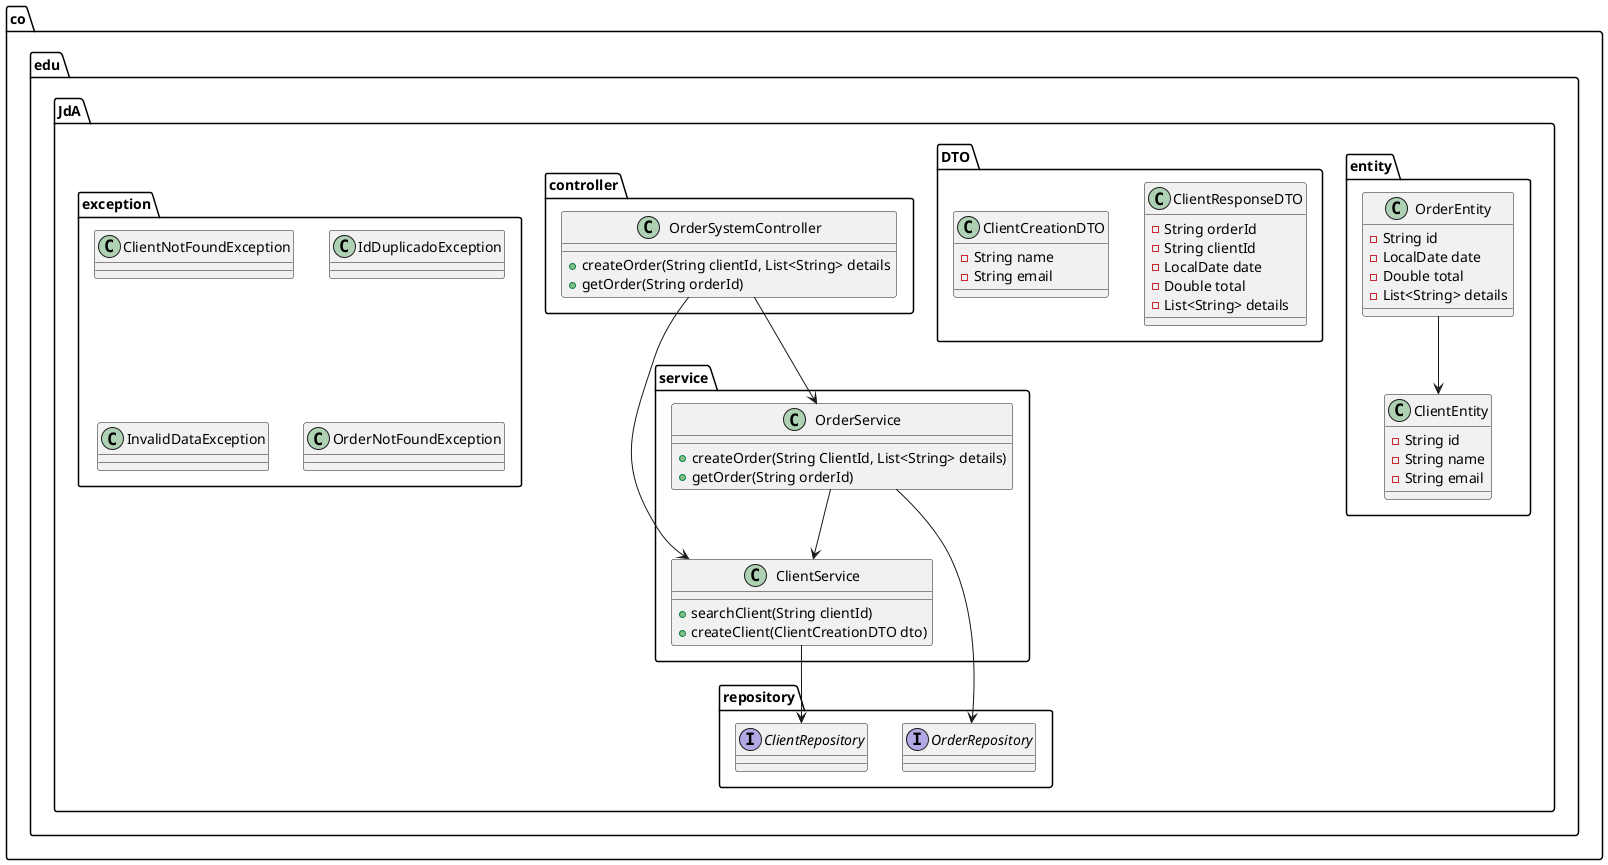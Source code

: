 @startuml
package "co.edu.JdA.entity" {
    class ClientEntity {
        - String id
        - String name
        - String email
    }
    class OrderEntity {
        - String id
        - LocalDate date
        - Double total
        - List<String> details
    }
}

package "co.edu.JdA.DTO" {
    class ClientResponseDTO {
        - String orderId
        - String clientId
        - LocalDate date
        - Double total
        - List<String> details
    }
    class ClientCreationDTO {
        - String name
        - String email
    }
}

package "co.edu.JdA.service" {
    class ClientService {
        + searchClient(String clientId)
        + createClient(ClientCreationDTO dto)
    }
    class OrderService {
        + createOrder(String ClientId, List<String> details)
        + getOrder(String orderId)
    }
}

package "co.edu.JdA.repository" {
    interface ClientRepository
    interface OrderRepository
}

package "co.edu.JdA.controller" {
    class OrderSystemController {
        + createOrder(String clientId, List<String> details
        + getOrder(String orderId)
    }
}

package "co.edu.JdA.exception" {
    class ClientNotFoundException
    class IdDuplicadoException
    class InvalidDataException
    class OrderNotFoundException
}

' Relaciones
ClientService --> ClientRepository
OrderService --> OrderRepository
OrderService --> ClientService
OrderSystemController --> OrderService
OrderSystemController --> ClientService
OrderEntity --> ClientEntity
@enduml